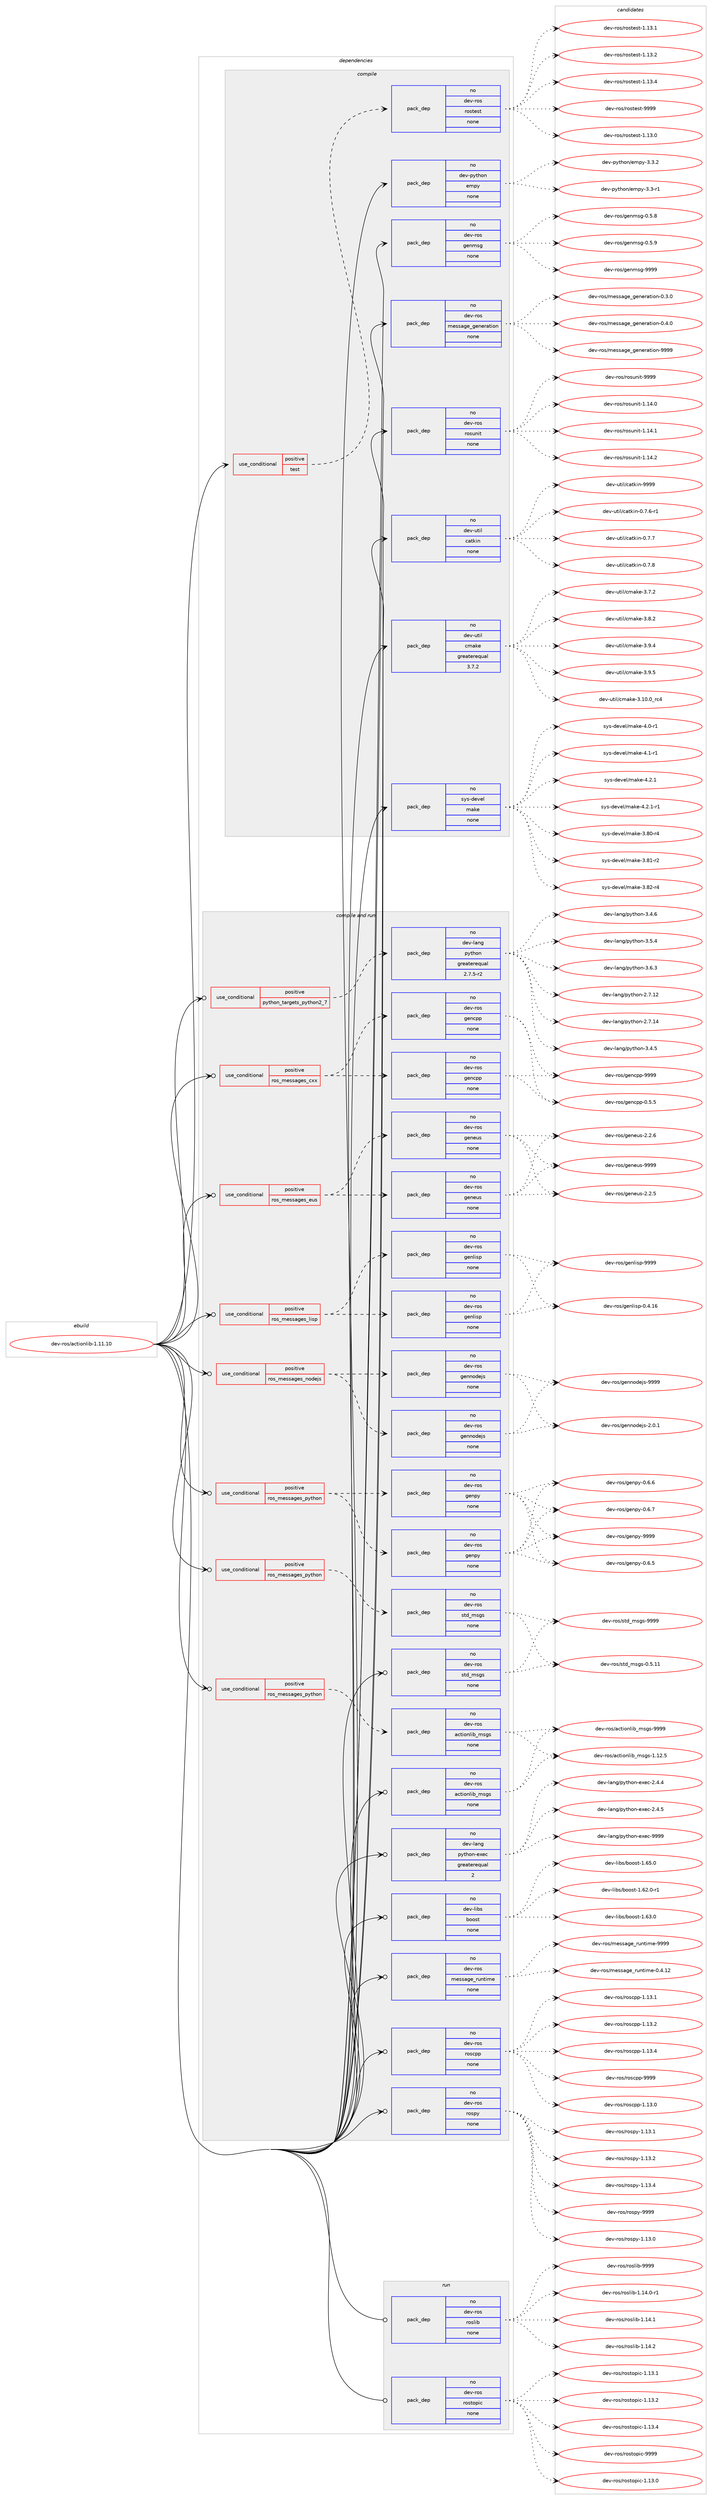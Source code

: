 digraph prolog {

# *************
# Graph options
# *************

newrank=true;
concentrate=true;
compound=true;
graph [rankdir=LR,fontname=Helvetica,fontsize=10,ranksep=1.5];#, ranksep=2.5, nodesep=0.2];
edge  [arrowhead=vee];
node  [fontname=Helvetica,fontsize=10];

# **********
# The ebuild
# **********

subgraph cluster_leftcol {
color=gray;
rank=same;
label=<<i>ebuild</i>>;
id [label="dev-ros/actionlib-1.11.10", color=red, width=4, href="../dev-ros/actionlib-1.11.10.svg"];
}

# ****************
# The dependencies
# ****************

subgraph cluster_midcol {
color=gray;
label=<<i>dependencies</i>>;
subgraph cluster_compile {
fillcolor="#eeeeee";
style=filled;
label=<<i>compile</i>>;
subgraph cond44692 {
dependency197254 [label=<<TABLE BORDER="0" CELLBORDER="1" CELLSPACING="0" CELLPADDING="4"><TR><TD ROWSPAN="3" CELLPADDING="10">use_conditional</TD></TR><TR><TD>positive</TD></TR><TR><TD>test</TD></TR></TABLE>>, shape=none, color=red];
subgraph pack148583 {
dependency197255 [label=<<TABLE BORDER="0" CELLBORDER="1" CELLSPACING="0" CELLPADDING="4" WIDTH="220"><TR><TD ROWSPAN="6" CELLPADDING="30">pack_dep</TD></TR><TR><TD WIDTH="110">no</TD></TR><TR><TD>dev-ros</TD></TR><TR><TD>rostest</TD></TR><TR><TD>none</TD></TR><TR><TD></TD></TR></TABLE>>, shape=none, color=blue];
}
dependency197254:e -> dependency197255:w [weight=20,style="dashed",arrowhead="vee"];
}
id:e -> dependency197254:w [weight=20,style="solid",arrowhead="vee"];
subgraph pack148584 {
dependency197256 [label=<<TABLE BORDER="0" CELLBORDER="1" CELLSPACING="0" CELLPADDING="4" WIDTH="220"><TR><TD ROWSPAN="6" CELLPADDING="30">pack_dep</TD></TR><TR><TD WIDTH="110">no</TD></TR><TR><TD>dev-python</TD></TR><TR><TD>empy</TD></TR><TR><TD>none</TD></TR><TR><TD></TD></TR></TABLE>>, shape=none, color=blue];
}
id:e -> dependency197256:w [weight=20,style="solid",arrowhead="vee"];
subgraph pack148585 {
dependency197257 [label=<<TABLE BORDER="0" CELLBORDER="1" CELLSPACING="0" CELLPADDING="4" WIDTH="220"><TR><TD ROWSPAN="6" CELLPADDING="30">pack_dep</TD></TR><TR><TD WIDTH="110">no</TD></TR><TR><TD>dev-ros</TD></TR><TR><TD>genmsg</TD></TR><TR><TD>none</TD></TR><TR><TD></TD></TR></TABLE>>, shape=none, color=blue];
}
id:e -> dependency197257:w [weight=20,style="solid",arrowhead="vee"];
subgraph pack148586 {
dependency197258 [label=<<TABLE BORDER="0" CELLBORDER="1" CELLSPACING="0" CELLPADDING="4" WIDTH="220"><TR><TD ROWSPAN="6" CELLPADDING="30">pack_dep</TD></TR><TR><TD WIDTH="110">no</TD></TR><TR><TD>dev-ros</TD></TR><TR><TD>message_generation</TD></TR><TR><TD>none</TD></TR><TR><TD></TD></TR></TABLE>>, shape=none, color=blue];
}
id:e -> dependency197258:w [weight=20,style="solid",arrowhead="vee"];
subgraph pack148587 {
dependency197259 [label=<<TABLE BORDER="0" CELLBORDER="1" CELLSPACING="0" CELLPADDING="4" WIDTH="220"><TR><TD ROWSPAN="6" CELLPADDING="30">pack_dep</TD></TR><TR><TD WIDTH="110">no</TD></TR><TR><TD>dev-ros</TD></TR><TR><TD>rosunit</TD></TR><TR><TD>none</TD></TR><TR><TD></TD></TR></TABLE>>, shape=none, color=blue];
}
id:e -> dependency197259:w [weight=20,style="solid",arrowhead="vee"];
subgraph pack148588 {
dependency197260 [label=<<TABLE BORDER="0" CELLBORDER="1" CELLSPACING="0" CELLPADDING="4" WIDTH="220"><TR><TD ROWSPAN="6" CELLPADDING="30">pack_dep</TD></TR><TR><TD WIDTH="110">no</TD></TR><TR><TD>dev-util</TD></TR><TR><TD>catkin</TD></TR><TR><TD>none</TD></TR><TR><TD></TD></TR></TABLE>>, shape=none, color=blue];
}
id:e -> dependency197260:w [weight=20,style="solid",arrowhead="vee"];
subgraph pack148589 {
dependency197261 [label=<<TABLE BORDER="0" CELLBORDER="1" CELLSPACING="0" CELLPADDING="4" WIDTH="220"><TR><TD ROWSPAN="6" CELLPADDING="30">pack_dep</TD></TR><TR><TD WIDTH="110">no</TD></TR><TR><TD>dev-util</TD></TR><TR><TD>cmake</TD></TR><TR><TD>greaterequal</TD></TR><TR><TD>3.7.2</TD></TR></TABLE>>, shape=none, color=blue];
}
id:e -> dependency197261:w [weight=20,style="solid",arrowhead="vee"];
subgraph pack148590 {
dependency197262 [label=<<TABLE BORDER="0" CELLBORDER="1" CELLSPACING="0" CELLPADDING="4" WIDTH="220"><TR><TD ROWSPAN="6" CELLPADDING="30">pack_dep</TD></TR><TR><TD WIDTH="110">no</TD></TR><TR><TD>sys-devel</TD></TR><TR><TD>make</TD></TR><TR><TD>none</TD></TR><TR><TD></TD></TR></TABLE>>, shape=none, color=blue];
}
id:e -> dependency197262:w [weight=20,style="solid",arrowhead="vee"];
}
subgraph cluster_compileandrun {
fillcolor="#eeeeee";
style=filled;
label=<<i>compile and run</i>>;
subgraph cond44693 {
dependency197263 [label=<<TABLE BORDER="0" CELLBORDER="1" CELLSPACING="0" CELLPADDING="4"><TR><TD ROWSPAN="3" CELLPADDING="10">use_conditional</TD></TR><TR><TD>positive</TD></TR><TR><TD>python_targets_python2_7</TD></TR></TABLE>>, shape=none, color=red];
subgraph pack148591 {
dependency197264 [label=<<TABLE BORDER="0" CELLBORDER="1" CELLSPACING="0" CELLPADDING="4" WIDTH="220"><TR><TD ROWSPAN="6" CELLPADDING="30">pack_dep</TD></TR><TR><TD WIDTH="110">no</TD></TR><TR><TD>dev-lang</TD></TR><TR><TD>python</TD></TR><TR><TD>greaterequal</TD></TR><TR><TD>2.7.5-r2</TD></TR></TABLE>>, shape=none, color=blue];
}
dependency197263:e -> dependency197264:w [weight=20,style="dashed",arrowhead="vee"];
}
id:e -> dependency197263:w [weight=20,style="solid",arrowhead="odotvee"];
subgraph cond44694 {
dependency197265 [label=<<TABLE BORDER="0" CELLBORDER="1" CELLSPACING="0" CELLPADDING="4"><TR><TD ROWSPAN="3" CELLPADDING="10">use_conditional</TD></TR><TR><TD>positive</TD></TR><TR><TD>ros_messages_cxx</TD></TR></TABLE>>, shape=none, color=red];
subgraph pack148592 {
dependency197266 [label=<<TABLE BORDER="0" CELLBORDER="1" CELLSPACING="0" CELLPADDING="4" WIDTH="220"><TR><TD ROWSPAN="6" CELLPADDING="30">pack_dep</TD></TR><TR><TD WIDTH="110">no</TD></TR><TR><TD>dev-ros</TD></TR><TR><TD>gencpp</TD></TR><TR><TD>none</TD></TR><TR><TD></TD></TR></TABLE>>, shape=none, color=blue];
}
dependency197265:e -> dependency197266:w [weight=20,style="dashed",arrowhead="vee"];
subgraph pack148593 {
dependency197267 [label=<<TABLE BORDER="0" CELLBORDER="1" CELLSPACING="0" CELLPADDING="4" WIDTH="220"><TR><TD ROWSPAN="6" CELLPADDING="30">pack_dep</TD></TR><TR><TD WIDTH="110">no</TD></TR><TR><TD>dev-ros</TD></TR><TR><TD>gencpp</TD></TR><TR><TD>none</TD></TR><TR><TD></TD></TR></TABLE>>, shape=none, color=blue];
}
dependency197265:e -> dependency197267:w [weight=20,style="dashed",arrowhead="vee"];
}
id:e -> dependency197265:w [weight=20,style="solid",arrowhead="odotvee"];
subgraph cond44695 {
dependency197268 [label=<<TABLE BORDER="0" CELLBORDER="1" CELLSPACING="0" CELLPADDING="4"><TR><TD ROWSPAN="3" CELLPADDING="10">use_conditional</TD></TR><TR><TD>positive</TD></TR><TR><TD>ros_messages_eus</TD></TR></TABLE>>, shape=none, color=red];
subgraph pack148594 {
dependency197269 [label=<<TABLE BORDER="0" CELLBORDER="1" CELLSPACING="0" CELLPADDING="4" WIDTH="220"><TR><TD ROWSPAN="6" CELLPADDING="30">pack_dep</TD></TR><TR><TD WIDTH="110">no</TD></TR><TR><TD>dev-ros</TD></TR><TR><TD>geneus</TD></TR><TR><TD>none</TD></TR><TR><TD></TD></TR></TABLE>>, shape=none, color=blue];
}
dependency197268:e -> dependency197269:w [weight=20,style="dashed",arrowhead="vee"];
subgraph pack148595 {
dependency197270 [label=<<TABLE BORDER="0" CELLBORDER="1" CELLSPACING="0" CELLPADDING="4" WIDTH="220"><TR><TD ROWSPAN="6" CELLPADDING="30">pack_dep</TD></TR><TR><TD WIDTH="110">no</TD></TR><TR><TD>dev-ros</TD></TR><TR><TD>geneus</TD></TR><TR><TD>none</TD></TR><TR><TD></TD></TR></TABLE>>, shape=none, color=blue];
}
dependency197268:e -> dependency197270:w [weight=20,style="dashed",arrowhead="vee"];
}
id:e -> dependency197268:w [weight=20,style="solid",arrowhead="odotvee"];
subgraph cond44696 {
dependency197271 [label=<<TABLE BORDER="0" CELLBORDER="1" CELLSPACING="0" CELLPADDING="4"><TR><TD ROWSPAN="3" CELLPADDING="10">use_conditional</TD></TR><TR><TD>positive</TD></TR><TR><TD>ros_messages_lisp</TD></TR></TABLE>>, shape=none, color=red];
subgraph pack148596 {
dependency197272 [label=<<TABLE BORDER="0" CELLBORDER="1" CELLSPACING="0" CELLPADDING="4" WIDTH="220"><TR><TD ROWSPAN="6" CELLPADDING="30">pack_dep</TD></TR><TR><TD WIDTH="110">no</TD></TR><TR><TD>dev-ros</TD></TR><TR><TD>genlisp</TD></TR><TR><TD>none</TD></TR><TR><TD></TD></TR></TABLE>>, shape=none, color=blue];
}
dependency197271:e -> dependency197272:w [weight=20,style="dashed",arrowhead="vee"];
subgraph pack148597 {
dependency197273 [label=<<TABLE BORDER="0" CELLBORDER="1" CELLSPACING="0" CELLPADDING="4" WIDTH="220"><TR><TD ROWSPAN="6" CELLPADDING="30">pack_dep</TD></TR><TR><TD WIDTH="110">no</TD></TR><TR><TD>dev-ros</TD></TR><TR><TD>genlisp</TD></TR><TR><TD>none</TD></TR><TR><TD></TD></TR></TABLE>>, shape=none, color=blue];
}
dependency197271:e -> dependency197273:w [weight=20,style="dashed",arrowhead="vee"];
}
id:e -> dependency197271:w [weight=20,style="solid",arrowhead="odotvee"];
subgraph cond44697 {
dependency197274 [label=<<TABLE BORDER="0" CELLBORDER="1" CELLSPACING="0" CELLPADDING="4"><TR><TD ROWSPAN="3" CELLPADDING="10">use_conditional</TD></TR><TR><TD>positive</TD></TR><TR><TD>ros_messages_nodejs</TD></TR></TABLE>>, shape=none, color=red];
subgraph pack148598 {
dependency197275 [label=<<TABLE BORDER="0" CELLBORDER="1" CELLSPACING="0" CELLPADDING="4" WIDTH="220"><TR><TD ROWSPAN="6" CELLPADDING="30">pack_dep</TD></TR><TR><TD WIDTH="110">no</TD></TR><TR><TD>dev-ros</TD></TR><TR><TD>gennodejs</TD></TR><TR><TD>none</TD></TR><TR><TD></TD></TR></TABLE>>, shape=none, color=blue];
}
dependency197274:e -> dependency197275:w [weight=20,style="dashed",arrowhead="vee"];
subgraph pack148599 {
dependency197276 [label=<<TABLE BORDER="0" CELLBORDER="1" CELLSPACING="0" CELLPADDING="4" WIDTH="220"><TR><TD ROWSPAN="6" CELLPADDING="30">pack_dep</TD></TR><TR><TD WIDTH="110">no</TD></TR><TR><TD>dev-ros</TD></TR><TR><TD>gennodejs</TD></TR><TR><TD>none</TD></TR><TR><TD></TD></TR></TABLE>>, shape=none, color=blue];
}
dependency197274:e -> dependency197276:w [weight=20,style="dashed",arrowhead="vee"];
}
id:e -> dependency197274:w [weight=20,style="solid",arrowhead="odotvee"];
subgraph cond44698 {
dependency197277 [label=<<TABLE BORDER="0" CELLBORDER="1" CELLSPACING="0" CELLPADDING="4"><TR><TD ROWSPAN="3" CELLPADDING="10">use_conditional</TD></TR><TR><TD>positive</TD></TR><TR><TD>ros_messages_python</TD></TR></TABLE>>, shape=none, color=red];
subgraph pack148600 {
dependency197278 [label=<<TABLE BORDER="0" CELLBORDER="1" CELLSPACING="0" CELLPADDING="4" WIDTH="220"><TR><TD ROWSPAN="6" CELLPADDING="30">pack_dep</TD></TR><TR><TD WIDTH="110">no</TD></TR><TR><TD>dev-ros</TD></TR><TR><TD>actionlib_msgs</TD></TR><TR><TD>none</TD></TR><TR><TD></TD></TR></TABLE>>, shape=none, color=blue];
}
dependency197277:e -> dependency197278:w [weight=20,style="dashed",arrowhead="vee"];
}
id:e -> dependency197277:w [weight=20,style="solid",arrowhead="odotvee"];
subgraph cond44699 {
dependency197279 [label=<<TABLE BORDER="0" CELLBORDER="1" CELLSPACING="0" CELLPADDING="4"><TR><TD ROWSPAN="3" CELLPADDING="10">use_conditional</TD></TR><TR><TD>positive</TD></TR><TR><TD>ros_messages_python</TD></TR></TABLE>>, shape=none, color=red];
subgraph pack148601 {
dependency197280 [label=<<TABLE BORDER="0" CELLBORDER="1" CELLSPACING="0" CELLPADDING="4" WIDTH="220"><TR><TD ROWSPAN="6" CELLPADDING="30">pack_dep</TD></TR><TR><TD WIDTH="110">no</TD></TR><TR><TD>dev-ros</TD></TR><TR><TD>genpy</TD></TR><TR><TD>none</TD></TR><TR><TD></TD></TR></TABLE>>, shape=none, color=blue];
}
dependency197279:e -> dependency197280:w [weight=20,style="dashed",arrowhead="vee"];
subgraph pack148602 {
dependency197281 [label=<<TABLE BORDER="0" CELLBORDER="1" CELLSPACING="0" CELLPADDING="4" WIDTH="220"><TR><TD ROWSPAN="6" CELLPADDING="30">pack_dep</TD></TR><TR><TD WIDTH="110">no</TD></TR><TR><TD>dev-ros</TD></TR><TR><TD>genpy</TD></TR><TR><TD>none</TD></TR><TR><TD></TD></TR></TABLE>>, shape=none, color=blue];
}
dependency197279:e -> dependency197281:w [weight=20,style="dashed",arrowhead="vee"];
}
id:e -> dependency197279:w [weight=20,style="solid",arrowhead="odotvee"];
subgraph cond44700 {
dependency197282 [label=<<TABLE BORDER="0" CELLBORDER="1" CELLSPACING="0" CELLPADDING="4"><TR><TD ROWSPAN="3" CELLPADDING="10">use_conditional</TD></TR><TR><TD>positive</TD></TR><TR><TD>ros_messages_python</TD></TR></TABLE>>, shape=none, color=red];
subgraph pack148603 {
dependency197283 [label=<<TABLE BORDER="0" CELLBORDER="1" CELLSPACING="0" CELLPADDING="4" WIDTH="220"><TR><TD ROWSPAN="6" CELLPADDING="30">pack_dep</TD></TR><TR><TD WIDTH="110">no</TD></TR><TR><TD>dev-ros</TD></TR><TR><TD>std_msgs</TD></TR><TR><TD>none</TD></TR><TR><TD></TD></TR></TABLE>>, shape=none, color=blue];
}
dependency197282:e -> dependency197283:w [weight=20,style="dashed",arrowhead="vee"];
}
id:e -> dependency197282:w [weight=20,style="solid",arrowhead="odotvee"];
subgraph pack148604 {
dependency197284 [label=<<TABLE BORDER="0" CELLBORDER="1" CELLSPACING="0" CELLPADDING="4" WIDTH="220"><TR><TD ROWSPAN="6" CELLPADDING="30">pack_dep</TD></TR><TR><TD WIDTH="110">no</TD></TR><TR><TD>dev-lang</TD></TR><TR><TD>python-exec</TD></TR><TR><TD>greaterequal</TD></TR><TR><TD>2</TD></TR></TABLE>>, shape=none, color=blue];
}
id:e -> dependency197284:w [weight=20,style="solid",arrowhead="odotvee"];
subgraph pack148605 {
dependency197285 [label=<<TABLE BORDER="0" CELLBORDER="1" CELLSPACING="0" CELLPADDING="4" WIDTH="220"><TR><TD ROWSPAN="6" CELLPADDING="30">pack_dep</TD></TR><TR><TD WIDTH="110">no</TD></TR><TR><TD>dev-libs</TD></TR><TR><TD>boost</TD></TR><TR><TD>none</TD></TR><TR><TD></TD></TR></TABLE>>, shape=none, color=blue];
}
id:e -> dependency197285:w [weight=20,style="solid",arrowhead="odotvee"];
subgraph pack148606 {
dependency197286 [label=<<TABLE BORDER="0" CELLBORDER="1" CELLSPACING="0" CELLPADDING="4" WIDTH="220"><TR><TD ROWSPAN="6" CELLPADDING="30">pack_dep</TD></TR><TR><TD WIDTH="110">no</TD></TR><TR><TD>dev-ros</TD></TR><TR><TD>actionlib_msgs</TD></TR><TR><TD>none</TD></TR><TR><TD></TD></TR></TABLE>>, shape=none, color=blue];
}
id:e -> dependency197286:w [weight=20,style="solid",arrowhead="odotvee"];
subgraph pack148607 {
dependency197287 [label=<<TABLE BORDER="0" CELLBORDER="1" CELLSPACING="0" CELLPADDING="4" WIDTH="220"><TR><TD ROWSPAN="6" CELLPADDING="30">pack_dep</TD></TR><TR><TD WIDTH="110">no</TD></TR><TR><TD>dev-ros</TD></TR><TR><TD>message_runtime</TD></TR><TR><TD>none</TD></TR><TR><TD></TD></TR></TABLE>>, shape=none, color=blue];
}
id:e -> dependency197287:w [weight=20,style="solid",arrowhead="odotvee"];
subgraph pack148608 {
dependency197288 [label=<<TABLE BORDER="0" CELLBORDER="1" CELLSPACING="0" CELLPADDING="4" WIDTH="220"><TR><TD ROWSPAN="6" CELLPADDING="30">pack_dep</TD></TR><TR><TD WIDTH="110">no</TD></TR><TR><TD>dev-ros</TD></TR><TR><TD>roscpp</TD></TR><TR><TD>none</TD></TR><TR><TD></TD></TR></TABLE>>, shape=none, color=blue];
}
id:e -> dependency197288:w [weight=20,style="solid",arrowhead="odotvee"];
subgraph pack148609 {
dependency197289 [label=<<TABLE BORDER="0" CELLBORDER="1" CELLSPACING="0" CELLPADDING="4" WIDTH="220"><TR><TD ROWSPAN="6" CELLPADDING="30">pack_dep</TD></TR><TR><TD WIDTH="110">no</TD></TR><TR><TD>dev-ros</TD></TR><TR><TD>rospy</TD></TR><TR><TD>none</TD></TR><TR><TD></TD></TR></TABLE>>, shape=none, color=blue];
}
id:e -> dependency197289:w [weight=20,style="solid",arrowhead="odotvee"];
subgraph pack148610 {
dependency197290 [label=<<TABLE BORDER="0" CELLBORDER="1" CELLSPACING="0" CELLPADDING="4" WIDTH="220"><TR><TD ROWSPAN="6" CELLPADDING="30">pack_dep</TD></TR><TR><TD WIDTH="110">no</TD></TR><TR><TD>dev-ros</TD></TR><TR><TD>std_msgs</TD></TR><TR><TD>none</TD></TR><TR><TD></TD></TR></TABLE>>, shape=none, color=blue];
}
id:e -> dependency197290:w [weight=20,style="solid",arrowhead="odotvee"];
}
subgraph cluster_run {
fillcolor="#eeeeee";
style=filled;
label=<<i>run</i>>;
subgraph pack148611 {
dependency197291 [label=<<TABLE BORDER="0" CELLBORDER="1" CELLSPACING="0" CELLPADDING="4" WIDTH="220"><TR><TD ROWSPAN="6" CELLPADDING="30">pack_dep</TD></TR><TR><TD WIDTH="110">no</TD></TR><TR><TD>dev-ros</TD></TR><TR><TD>roslib</TD></TR><TR><TD>none</TD></TR><TR><TD></TD></TR></TABLE>>, shape=none, color=blue];
}
id:e -> dependency197291:w [weight=20,style="solid",arrowhead="odot"];
subgraph pack148612 {
dependency197292 [label=<<TABLE BORDER="0" CELLBORDER="1" CELLSPACING="0" CELLPADDING="4" WIDTH="220"><TR><TD ROWSPAN="6" CELLPADDING="30">pack_dep</TD></TR><TR><TD WIDTH="110">no</TD></TR><TR><TD>dev-ros</TD></TR><TR><TD>rostopic</TD></TR><TR><TD>none</TD></TR><TR><TD></TD></TR></TABLE>>, shape=none, color=blue];
}
id:e -> dependency197292:w [weight=20,style="solid",arrowhead="odot"];
}
}

# **************
# The candidates
# **************

subgraph cluster_choices {
rank=same;
color=gray;
label=<<i>candidates</i>>;

subgraph choice148583 {
color=black;
nodesep=1;
choice100101118451141111154711411111511610111511645494649514648 [label="dev-ros/rostest-1.13.0", color=red, width=4,href="../dev-ros/rostest-1.13.0.svg"];
choice100101118451141111154711411111511610111511645494649514649 [label="dev-ros/rostest-1.13.1", color=red, width=4,href="../dev-ros/rostest-1.13.1.svg"];
choice100101118451141111154711411111511610111511645494649514650 [label="dev-ros/rostest-1.13.2", color=red, width=4,href="../dev-ros/rostest-1.13.2.svg"];
choice100101118451141111154711411111511610111511645494649514652 [label="dev-ros/rostest-1.13.4", color=red, width=4,href="../dev-ros/rostest-1.13.4.svg"];
choice10010111845114111115471141111151161011151164557575757 [label="dev-ros/rostest-9999", color=red, width=4,href="../dev-ros/rostest-9999.svg"];
dependency197255:e -> choice100101118451141111154711411111511610111511645494649514648:w [style=dotted,weight="100"];
dependency197255:e -> choice100101118451141111154711411111511610111511645494649514649:w [style=dotted,weight="100"];
dependency197255:e -> choice100101118451141111154711411111511610111511645494649514650:w [style=dotted,weight="100"];
dependency197255:e -> choice100101118451141111154711411111511610111511645494649514652:w [style=dotted,weight="100"];
dependency197255:e -> choice10010111845114111115471141111151161011151164557575757:w [style=dotted,weight="100"];
}
subgraph choice148584 {
color=black;
nodesep=1;
choice1001011184511212111610411111047101109112121455146514511449 [label="dev-python/empy-3.3-r1", color=red, width=4,href="../dev-python/empy-3.3-r1.svg"];
choice1001011184511212111610411111047101109112121455146514650 [label="dev-python/empy-3.3.2", color=red, width=4,href="../dev-python/empy-3.3.2.svg"];
dependency197256:e -> choice1001011184511212111610411111047101109112121455146514511449:w [style=dotted,weight="100"];
dependency197256:e -> choice1001011184511212111610411111047101109112121455146514650:w [style=dotted,weight="100"];
}
subgraph choice148585 {
color=black;
nodesep=1;
choice1001011184511411111547103101110109115103454846534656 [label="dev-ros/genmsg-0.5.8", color=red, width=4,href="../dev-ros/genmsg-0.5.8.svg"];
choice1001011184511411111547103101110109115103454846534657 [label="dev-ros/genmsg-0.5.9", color=red, width=4,href="../dev-ros/genmsg-0.5.9.svg"];
choice10010111845114111115471031011101091151034557575757 [label="dev-ros/genmsg-9999", color=red, width=4,href="../dev-ros/genmsg-9999.svg"];
dependency197257:e -> choice1001011184511411111547103101110109115103454846534656:w [style=dotted,weight="100"];
dependency197257:e -> choice1001011184511411111547103101110109115103454846534657:w [style=dotted,weight="100"];
dependency197257:e -> choice10010111845114111115471031011101091151034557575757:w [style=dotted,weight="100"];
}
subgraph choice148586 {
color=black;
nodesep=1;
choice1001011184511411111547109101115115971031019510310111010111497116105111110454846514648 [label="dev-ros/message_generation-0.3.0", color=red, width=4,href="../dev-ros/message_generation-0.3.0.svg"];
choice1001011184511411111547109101115115971031019510310111010111497116105111110454846524648 [label="dev-ros/message_generation-0.4.0", color=red, width=4,href="../dev-ros/message_generation-0.4.0.svg"];
choice10010111845114111115471091011151159710310195103101110101114971161051111104557575757 [label="dev-ros/message_generation-9999", color=red, width=4,href="../dev-ros/message_generation-9999.svg"];
dependency197258:e -> choice1001011184511411111547109101115115971031019510310111010111497116105111110454846514648:w [style=dotted,weight="100"];
dependency197258:e -> choice1001011184511411111547109101115115971031019510310111010111497116105111110454846524648:w [style=dotted,weight="100"];
dependency197258:e -> choice10010111845114111115471091011151159710310195103101110101114971161051111104557575757:w [style=dotted,weight="100"];
}
subgraph choice148587 {
color=black;
nodesep=1;
choice100101118451141111154711411111511711010511645494649524648 [label="dev-ros/rosunit-1.14.0", color=red, width=4,href="../dev-ros/rosunit-1.14.0.svg"];
choice100101118451141111154711411111511711010511645494649524649 [label="dev-ros/rosunit-1.14.1", color=red, width=4,href="../dev-ros/rosunit-1.14.1.svg"];
choice100101118451141111154711411111511711010511645494649524650 [label="dev-ros/rosunit-1.14.2", color=red, width=4,href="../dev-ros/rosunit-1.14.2.svg"];
choice10010111845114111115471141111151171101051164557575757 [label="dev-ros/rosunit-9999", color=red, width=4,href="../dev-ros/rosunit-9999.svg"];
dependency197259:e -> choice100101118451141111154711411111511711010511645494649524648:w [style=dotted,weight="100"];
dependency197259:e -> choice100101118451141111154711411111511711010511645494649524649:w [style=dotted,weight="100"];
dependency197259:e -> choice100101118451141111154711411111511711010511645494649524650:w [style=dotted,weight="100"];
dependency197259:e -> choice10010111845114111115471141111151171101051164557575757:w [style=dotted,weight="100"];
}
subgraph choice148588 {
color=black;
nodesep=1;
choice100101118451171161051084799971161071051104548465546544511449 [label="dev-util/catkin-0.7.6-r1", color=red, width=4,href="../dev-util/catkin-0.7.6-r1.svg"];
choice10010111845117116105108479997116107105110454846554655 [label="dev-util/catkin-0.7.7", color=red, width=4,href="../dev-util/catkin-0.7.7.svg"];
choice10010111845117116105108479997116107105110454846554656 [label="dev-util/catkin-0.7.8", color=red, width=4,href="../dev-util/catkin-0.7.8.svg"];
choice100101118451171161051084799971161071051104557575757 [label="dev-util/catkin-9999", color=red, width=4,href="../dev-util/catkin-9999.svg"];
dependency197260:e -> choice100101118451171161051084799971161071051104548465546544511449:w [style=dotted,weight="100"];
dependency197260:e -> choice10010111845117116105108479997116107105110454846554655:w [style=dotted,weight="100"];
dependency197260:e -> choice10010111845117116105108479997116107105110454846554656:w [style=dotted,weight="100"];
dependency197260:e -> choice100101118451171161051084799971161071051104557575757:w [style=dotted,weight="100"];
}
subgraph choice148589 {
color=black;
nodesep=1;
choice1001011184511711610510847991099710710145514649484648951149952 [label="dev-util/cmake-3.10.0_rc4", color=red, width=4,href="../dev-util/cmake-3.10.0_rc4.svg"];
choice10010111845117116105108479910997107101455146554650 [label="dev-util/cmake-3.7.2", color=red, width=4,href="../dev-util/cmake-3.7.2.svg"];
choice10010111845117116105108479910997107101455146564650 [label="dev-util/cmake-3.8.2", color=red, width=4,href="../dev-util/cmake-3.8.2.svg"];
choice10010111845117116105108479910997107101455146574652 [label="dev-util/cmake-3.9.4", color=red, width=4,href="../dev-util/cmake-3.9.4.svg"];
choice10010111845117116105108479910997107101455146574653 [label="dev-util/cmake-3.9.5", color=red, width=4,href="../dev-util/cmake-3.9.5.svg"];
dependency197261:e -> choice1001011184511711610510847991099710710145514649484648951149952:w [style=dotted,weight="100"];
dependency197261:e -> choice10010111845117116105108479910997107101455146554650:w [style=dotted,weight="100"];
dependency197261:e -> choice10010111845117116105108479910997107101455146564650:w [style=dotted,weight="100"];
dependency197261:e -> choice10010111845117116105108479910997107101455146574652:w [style=dotted,weight="100"];
dependency197261:e -> choice10010111845117116105108479910997107101455146574653:w [style=dotted,weight="100"];
}
subgraph choice148590 {
color=black;
nodesep=1;
choice11512111545100101118101108471099710710145514656484511452 [label="sys-devel/make-3.80-r4", color=red, width=4,href="../sys-devel/make-3.80-r4.svg"];
choice11512111545100101118101108471099710710145514656494511450 [label="sys-devel/make-3.81-r2", color=red, width=4,href="../sys-devel/make-3.81-r2.svg"];
choice11512111545100101118101108471099710710145514656504511452 [label="sys-devel/make-3.82-r4", color=red, width=4,href="../sys-devel/make-3.82-r4.svg"];
choice115121115451001011181011084710997107101455246484511449 [label="sys-devel/make-4.0-r1", color=red, width=4,href="../sys-devel/make-4.0-r1.svg"];
choice115121115451001011181011084710997107101455246494511449 [label="sys-devel/make-4.1-r1", color=red, width=4,href="../sys-devel/make-4.1-r1.svg"];
choice115121115451001011181011084710997107101455246504649 [label="sys-devel/make-4.2.1", color=red, width=4,href="../sys-devel/make-4.2.1.svg"];
choice1151211154510010111810110847109971071014552465046494511449 [label="sys-devel/make-4.2.1-r1", color=red, width=4,href="../sys-devel/make-4.2.1-r1.svg"];
dependency197262:e -> choice11512111545100101118101108471099710710145514656484511452:w [style=dotted,weight="100"];
dependency197262:e -> choice11512111545100101118101108471099710710145514656494511450:w [style=dotted,weight="100"];
dependency197262:e -> choice11512111545100101118101108471099710710145514656504511452:w [style=dotted,weight="100"];
dependency197262:e -> choice115121115451001011181011084710997107101455246484511449:w [style=dotted,weight="100"];
dependency197262:e -> choice115121115451001011181011084710997107101455246494511449:w [style=dotted,weight="100"];
dependency197262:e -> choice115121115451001011181011084710997107101455246504649:w [style=dotted,weight="100"];
dependency197262:e -> choice1151211154510010111810110847109971071014552465046494511449:w [style=dotted,weight="100"];
}
subgraph choice148591 {
color=black;
nodesep=1;
choice10010111845108971101034711212111610411111045504655464950 [label="dev-lang/python-2.7.12", color=red, width=4,href="../dev-lang/python-2.7.12.svg"];
choice10010111845108971101034711212111610411111045504655464952 [label="dev-lang/python-2.7.14", color=red, width=4,href="../dev-lang/python-2.7.14.svg"];
choice100101118451089711010347112121116104111110455146524653 [label="dev-lang/python-3.4.5", color=red, width=4,href="../dev-lang/python-3.4.5.svg"];
choice100101118451089711010347112121116104111110455146524654 [label="dev-lang/python-3.4.6", color=red, width=4,href="../dev-lang/python-3.4.6.svg"];
choice100101118451089711010347112121116104111110455146534652 [label="dev-lang/python-3.5.4", color=red, width=4,href="../dev-lang/python-3.5.4.svg"];
choice100101118451089711010347112121116104111110455146544651 [label="dev-lang/python-3.6.3", color=red, width=4,href="../dev-lang/python-3.6.3.svg"];
dependency197264:e -> choice10010111845108971101034711212111610411111045504655464950:w [style=dotted,weight="100"];
dependency197264:e -> choice10010111845108971101034711212111610411111045504655464952:w [style=dotted,weight="100"];
dependency197264:e -> choice100101118451089711010347112121116104111110455146524653:w [style=dotted,weight="100"];
dependency197264:e -> choice100101118451089711010347112121116104111110455146524654:w [style=dotted,weight="100"];
dependency197264:e -> choice100101118451089711010347112121116104111110455146534652:w [style=dotted,weight="100"];
dependency197264:e -> choice100101118451089711010347112121116104111110455146544651:w [style=dotted,weight="100"];
}
subgraph choice148592 {
color=black;
nodesep=1;
choice100101118451141111154710310111099112112454846534653 [label="dev-ros/gencpp-0.5.5", color=red, width=4,href="../dev-ros/gencpp-0.5.5.svg"];
choice1001011184511411111547103101110991121124557575757 [label="dev-ros/gencpp-9999", color=red, width=4,href="../dev-ros/gencpp-9999.svg"];
dependency197266:e -> choice100101118451141111154710310111099112112454846534653:w [style=dotted,weight="100"];
dependency197266:e -> choice1001011184511411111547103101110991121124557575757:w [style=dotted,weight="100"];
}
subgraph choice148593 {
color=black;
nodesep=1;
choice100101118451141111154710310111099112112454846534653 [label="dev-ros/gencpp-0.5.5", color=red, width=4,href="../dev-ros/gencpp-0.5.5.svg"];
choice1001011184511411111547103101110991121124557575757 [label="dev-ros/gencpp-9999", color=red, width=4,href="../dev-ros/gencpp-9999.svg"];
dependency197267:e -> choice100101118451141111154710310111099112112454846534653:w [style=dotted,weight="100"];
dependency197267:e -> choice1001011184511411111547103101110991121124557575757:w [style=dotted,weight="100"];
}
subgraph choice148594 {
color=black;
nodesep=1;
choice1001011184511411111547103101110101117115455046504653 [label="dev-ros/geneus-2.2.5", color=red, width=4,href="../dev-ros/geneus-2.2.5.svg"];
choice1001011184511411111547103101110101117115455046504654 [label="dev-ros/geneus-2.2.6", color=red, width=4,href="../dev-ros/geneus-2.2.6.svg"];
choice10010111845114111115471031011101011171154557575757 [label="dev-ros/geneus-9999", color=red, width=4,href="../dev-ros/geneus-9999.svg"];
dependency197269:e -> choice1001011184511411111547103101110101117115455046504653:w [style=dotted,weight="100"];
dependency197269:e -> choice1001011184511411111547103101110101117115455046504654:w [style=dotted,weight="100"];
dependency197269:e -> choice10010111845114111115471031011101011171154557575757:w [style=dotted,weight="100"];
}
subgraph choice148595 {
color=black;
nodesep=1;
choice1001011184511411111547103101110101117115455046504653 [label="dev-ros/geneus-2.2.5", color=red, width=4,href="../dev-ros/geneus-2.2.5.svg"];
choice1001011184511411111547103101110101117115455046504654 [label="dev-ros/geneus-2.2.6", color=red, width=4,href="../dev-ros/geneus-2.2.6.svg"];
choice10010111845114111115471031011101011171154557575757 [label="dev-ros/geneus-9999", color=red, width=4,href="../dev-ros/geneus-9999.svg"];
dependency197270:e -> choice1001011184511411111547103101110101117115455046504653:w [style=dotted,weight="100"];
dependency197270:e -> choice1001011184511411111547103101110101117115455046504654:w [style=dotted,weight="100"];
dependency197270:e -> choice10010111845114111115471031011101011171154557575757:w [style=dotted,weight="100"];
}
subgraph choice148596 {
color=black;
nodesep=1;
choice100101118451141111154710310111010810511511245484652464954 [label="dev-ros/genlisp-0.4.16", color=red, width=4,href="../dev-ros/genlisp-0.4.16.svg"];
choice10010111845114111115471031011101081051151124557575757 [label="dev-ros/genlisp-9999", color=red, width=4,href="../dev-ros/genlisp-9999.svg"];
dependency197272:e -> choice100101118451141111154710310111010810511511245484652464954:w [style=dotted,weight="100"];
dependency197272:e -> choice10010111845114111115471031011101081051151124557575757:w [style=dotted,weight="100"];
}
subgraph choice148597 {
color=black;
nodesep=1;
choice100101118451141111154710310111010810511511245484652464954 [label="dev-ros/genlisp-0.4.16", color=red, width=4,href="../dev-ros/genlisp-0.4.16.svg"];
choice10010111845114111115471031011101081051151124557575757 [label="dev-ros/genlisp-9999", color=red, width=4,href="../dev-ros/genlisp-9999.svg"];
dependency197273:e -> choice100101118451141111154710310111010810511511245484652464954:w [style=dotted,weight="100"];
dependency197273:e -> choice10010111845114111115471031011101081051151124557575757:w [style=dotted,weight="100"];
}
subgraph choice148598 {
color=black;
nodesep=1;
choice1001011184511411111547103101110110111100101106115455046484649 [label="dev-ros/gennodejs-2.0.1", color=red, width=4,href="../dev-ros/gennodejs-2.0.1.svg"];
choice10010111845114111115471031011101101111001011061154557575757 [label="dev-ros/gennodejs-9999", color=red, width=4,href="../dev-ros/gennodejs-9999.svg"];
dependency197275:e -> choice1001011184511411111547103101110110111100101106115455046484649:w [style=dotted,weight="100"];
dependency197275:e -> choice10010111845114111115471031011101101111001011061154557575757:w [style=dotted,weight="100"];
}
subgraph choice148599 {
color=black;
nodesep=1;
choice1001011184511411111547103101110110111100101106115455046484649 [label="dev-ros/gennodejs-2.0.1", color=red, width=4,href="../dev-ros/gennodejs-2.0.1.svg"];
choice10010111845114111115471031011101101111001011061154557575757 [label="dev-ros/gennodejs-9999", color=red, width=4,href="../dev-ros/gennodejs-9999.svg"];
dependency197276:e -> choice1001011184511411111547103101110110111100101106115455046484649:w [style=dotted,weight="100"];
dependency197276:e -> choice10010111845114111115471031011101101111001011061154557575757:w [style=dotted,weight="100"];
}
subgraph choice148600 {
color=black;
nodesep=1;
choice10010111845114111115479799116105111110108105989510911510311545494649504653 [label="dev-ros/actionlib_msgs-1.12.5", color=red, width=4,href="../dev-ros/actionlib_msgs-1.12.5.svg"];
choice1001011184511411111547979911610511111010810598951091151031154557575757 [label="dev-ros/actionlib_msgs-9999", color=red, width=4,href="../dev-ros/actionlib_msgs-9999.svg"];
dependency197278:e -> choice10010111845114111115479799116105111110108105989510911510311545494649504653:w [style=dotted,weight="100"];
dependency197278:e -> choice1001011184511411111547979911610511111010810598951091151031154557575757:w [style=dotted,weight="100"];
}
subgraph choice148601 {
color=black;
nodesep=1;
choice1001011184511411111547103101110112121454846544653 [label="dev-ros/genpy-0.6.5", color=red, width=4,href="../dev-ros/genpy-0.6.5.svg"];
choice1001011184511411111547103101110112121454846544654 [label="dev-ros/genpy-0.6.6", color=red, width=4,href="../dev-ros/genpy-0.6.6.svg"];
choice1001011184511411111547103101110112121454846544655 [label="dev-ros/genpy-0.6.7", color=red, width=4,href="../dev-ros/genpy-0.6.7.svg"];
choice10010111845114111115471031011101121214557575757 [label="dev-ros/genpy-9999", color=red, width=4,href="../dev-ros/genpy-9999.svg"];
dependency197280:e -> choice1001011184511411111547103101110112121454846544653:w [style=dotted,weight="100"];
dependency197280:e -> choice1001011184511411111547103101110112121454846544654:w [style=dotted,weight="100"];
dependency197280:e -> choice1001011184511411111547103101110112121454846544655:w [style=dotted,weight="100"];
dependency197280:e -> choice10010111845114111115471031011101121214557575757:w [style=dotted,weight="100"];
}
subgraph choice148602 {
color=black;
nodesep=1;
choice1001011184511411111547103101110112121454846544653 [label="dev-ros/genpy-0.6.5", color=red, width=4,href="../dev-ros/genpy-0.6.5.svg"];
choice1001011184511411111547103101110112121454846544654 [label="dev-ros/genpy-0.6.6", color=red, width=4,href="../dev-ros/genpy-0.6.6.svg"];
choice1001011184511411111547103101110112121454846544655 [label="dev-ros/genpy-0.6.7", color=red, width=4,href="../dev-ros/genpy-0.6.7.svg"];
choice10010111845114111115471031011101121214557575757 [label="dev-ros/genpy-9999", color=red, width=4,href="../dev-ros/genpy-9999.svg"];
dependency197281:e -> choice1001011184511411111547103101110112121454846544653:w [style=dotted,weight="100"];
dependency197281:e -> choice1001011184511411111547103101110112121454846544654:w [style=dotted,weight="100"];
dependency197281:e -> choice1001011184511411111547103101110112121454846544655:w [style=dotted,weight="100"];
dependency197281:e -> choice10010111845114111115471031011101121214557575757:w [style=dotted,weight="100"];
}
subgraph choice148603 {
color=black;
nodesep=1;
choice10010111845114111115471151161009510911510311545484653464949 [label="dev-ros/std_msgs-0.5.11", color=red, width=4,href="../dev-ros/std_msgs-0.5.11.svg"];
choice1001011184511411111547115116100951091151031154557575757 [label="dev-ros/std_msgs-9999", color=red, width=4,href="../dev-ros/std_msgs-9999.svg"];
dependency197283:e -> choice10010111845114111115471151161009510911510311545484653464949:w [style=dotted,weight="100"];
dependency197283:e -> choice1001011184511411111547115116100951091151031154557575757:w [style=dotted,weight="100"];
}
subgraph choice148604 {
color=black;
nodesep=1;
choice1001011184510897110103471121211161041111104510112010199455046524652 [label="dev-lang/python-exec-2.4.4", color=red, width=4,href="../dev-lang/python-exec-2.4.4.svg"];
choice1001011184510897110103471121211161041111104510112010199455046524653 [label="dev-lang/python-exec-2.4.5", color=red, width=4,href="../dev-lang/python-exec-2.4.5.svg"];
choice10010111845108971101034711212111610411111045101120101994557575757 [label="dev-lang/python-exec-9999", color=red, width=4,href="../dev-lang/python-exec-9999.svg"];
dependency197284:e -> choice1001011184510897110103471121211161041111104510112010199455046524652:w [style=dotted,weight="100"];
dependency197284:e -> choice1001011184510897110103471121211161041111104510112010199455046524653:w [style=dotted,weight="100"];
dependency197284:e -> choice10010111845108971101034711212111610411111045101120101994557575757:w [style=dotted,weight="100"];
}
subgraph choice148605 {
color=black;
nodesep=1;
choice10010111845108105981154798111111115116454946545046484511449 [label="dev-libs/boost-1.62.0-r1", color=red, width=4,href="../dev-libs/boost-1.62.0-r1.svg"];
choice1001011184510810598115479811111111511645494654514648 [label="dev-libs/boost-1.63.0", color=red, width=4,href="../dev-libs/boost-1.63.0.svg"];
choice1001011184510810598115479811111111511645494654534648 [label="dev-libs/boost-1.65.0", color=red, width=4,href="../dev-libs/boost-1.65.0.svg"];
dependency197285:e -> choice10010111845108105981154798111111115116454946545046484511449:w [style=dotted,weight="100"];
dependency197285:e -> choice1001011184510810598115479811111111511645494654514648:w [style=dotted,weight="100"];
dependency197285:e -> choice1001011184510810598115479811111111511645494654534648:w [style=dotted,weight="100"];
}
subgraph choice148606 {
color=black;
nodesep=1;
choice10010111845114111115479799116105111110108105989510911510311545494649504653 [label="dev-ros/actionlib_msgs-1.12.5", color=red, width=4,href="../dev-ros/actionlib_msgs-1.12.5.svg"];
choice1001011184511411111547979911610511111010810598951091151031154557575757 [label="dev-ros/actionlib_msgs-9999", color=red, width=4,href="../dev-ros/actionlib_msgs-9999.svg"];
dependency197286:e -> choice10010111845114111115479799116105111110108105989510911510311545494649504653:w [style=dotted,weight="100"];
dependency197286:e -> choice1001011184511411111547979911610511111010810598951091151031154557575757:w [style=dotted,weight="100"];
}
subgraph choice148607 {
color=black;
nodesep=1;
choice1001011184511411111547109101115115971031019511411711011610510910145484652464950 [label="dev-ros/message_runtime-0.4.12", color=red, width=4,href="../dev-ros/message_runtime-0.4.12.svg"];
choice100101118451141111154710910111511597103101951141171101161051091014557575757 [label="dev-ros/message_runtime-9999", color=red, width=4,href="../dev-ros/message_runtime-9999.svg"];
dependency197287:e -> choice1001011184511411111547109101115115971031019511411711011610510910145484652464950:w [style=dotted,weight="100"];
dependency197287:e -> choice100101118451141111154710910111511597103101951141171101161051091014557575757:w [style=dotted,weight="100"];
}
subgraph choice148608 {
color=black;
nodesep=1;
choice10010111845114111115471141111159911211245494649514648 [label="dev-ros/roscpp-1.13.0", color=red, width=4,href="../dev-ros/roscpp-1.13.0.svg"];
choice10010111845114111115471141111159911211245494649514649 [label="dev-ros/roscpp-1.13.1", color=red, width=4,href="../dev-ros/roscpp-1.13.1.svg"];
choice10010111845114111115471141111159911211245494649514650 [label="dev-ros/roscpp-1.13.2", color=red, width=4,href="../dev-ros/roscpp-1.13.2.svg"];
choice10010111845114111115471141111159911211245494649514652 [label="dev-ros/roscpp-1.13.4", color=red, width=4,href="../dev-ros/roscpp-1.13.4.svg"];
choice1001011184511411111547114111115991121124557575757 [label="dev-ros/roscpp-9999", color=red, width=4,href="../dev-ros/roscpp-9999.svg"];
dependency197288:e -> choice10010111845114111115471141111159911211245494649514648:w [style=dotted,weight="100"];
dependency197288:e -> choice10010111845114111115471141111159911211245494649514649:w [style=dotted,weight="100"];
dependency197288:e -> choice10010111845114111115471141111159911211245494649514650:w [style=dotted,weight="100"];
dependency197288:e -> choice10010111845114111115471141111159911211245494649514652:w [style=dotted,weight="100"];
dependency197288:e -> choice1001011184511411111547114111115991121124557575757:w [style=dotted,weight="100"];
}
subgraph choice148609 {
color=black;
nodesep=1;
choice100101118451141111154711411111511212145494649514648 [label="dev-ros/rospy-1.13.0", color=red, width=4,href="../dev-ros/rospy-1.13.0.svg"];
choice100101118451141111154711411111511212145494649514649 [label="dev-ros/rospy-1.13.1", color=red, width=4,href="../dev-ros/rospy-1.13.1.svg"];
choice100101118451141111154711411111511212145494649514650 [label="dev-ros/rospy-1.13.2", color=red, width=4,href="../dev-ros/rospy-1.13.2.svg"];
choice100101118451141111154711411111511212145494649514652 [label="dev-ros/rospy-1.13.4", color=red, width=4,href="../dev-ros/rospy-1.13.4.svg"];
choice10010111845114111115471141111151121214557575757 [label="dev-ros/rospy-9999", color=red, width=4,href="../dev-ros/rospy-9999.svg"];
dependency197289:e -> choice100101118451141111154711411111511212145494649514648:w [style=dotted,weight="100"];
dependency197289:e -> choice100101118451141111154711411111511212145494649514649:w [style=dotted,weight="100"];
dependency197289:e -> choice100101118451141111154711411111511212145494649514650:w [style=dotted,weight="100"];
dependency197289:e -> choice100101118451141111154711411111511212145494649514652:w [style=dotted,weight="100"];
dependency197289:e -> choice10010111845114111115471141111151121214557575757:w [style=dotted,weight="100"];
}
subgraph choice148610 {
color=black;
nodesep=1;
choice10010111845114111115471151161009510911510311545484653464949 [label="dev-ros/std_msgs-0.5.11", color=red, width=4,href="../dev-ros/std_msgs-0.5.11.svg"];
choice1001011184511411111547115116100951091151031154557575757 [label="dev-ros/std_msgs-9999", color=red, width=4,href="../dev-ros/std_msgs-9999.svg"];
dependency197290:e -> choice10010111845114111115471151161009510911510311545484653464949:w [style=dotted,weight="100"];
dependency197290:e -> choice1001011184511411111547115116100951091151031154557575757:w [style=dotted,weight="100"];
}
subgraph choice148611 {
color=black;
nodesep=1;
choice100101118451141111154711411111510810598454946495246484511449 [label="dev-ros/roslib-1.14.0-r1", color=red, width=4,href="../dev-ros/roslib-1.14.0-r1.svg"];
choice10010111845114111115471141111151081059845494649524649 [label="dev-ros/roslib-1.14.1", color=red, width=4,href="../dev-ros/roslib-1.14.1.svg"];
choice10010111845114111115471141111151081059845494649524650 [label="dev-ros/roslib-1.14.2", color=red, width=4,href="../dev-ros/roslib-1.14.2.svg"];
choice1001011184511411111547114111115108105984557575757 [label="dev-ros/roslib-9999", color=red, width=4,href="../dev-ros/roslib-9999.svg"];
dependency197291:e -> choice100101118451141111154711411111510810598454946495246484511449:w [style=dotted,weight="100"];
dependency197291:e -> choice10010111845114111115471141111151081059845494649524649:w [style=dotted,weight="100"];
dependency197291:e -> choice10010111845114111115471141111151081059845494649524650:w [style=dotted,weight="100"];
dependency197291:e -> choice1001011184511411111547114111115108105984557575757:w [style=dotted,weight="100"];
}
subgraph choice148612 {
color=black;
nodesep=1;
choice10010111845114111115471141111151161111121059945494649514648 [label="dev-ros/rostopic-1.13.0", color=red, width=4,href="../dev-ros/rostopic-1.13.0.svg"];
choice10010111845114111115471141111151161111121059945494649514649 [label="dev-ros/rostopic-1.13.1", color=red, width=4,href="../dev-ros/rostopic-1.13.1.svg"];
choice10010111845114111115471141111151161111121059945494649514650 [label="dev-ros/rostopic-1.13.2", color=red, width=4,href="../dev-ros/rostopic-1.13.2.svg"];
choice10010111845114111115471141111151161111121059945494649514652 [label="dev-ros/rostopic-1.13.4", color=red, width=4,href="../dev-ros/rostopic-1.13.4.svg"];
choice1001011184511411111547114111115116111112105994557575757 [label="dev-ros/rostopic-9999", color=red, width=4,href="../dev-ros/rostopic-9999.svg"];
dependency197292:e -> choice10010111845114111115471141111151161111121059945494649514648:w [style=dotted,weight="100"];
dependency197292:e -> choice10010111845114111115471141111151161111121059945494649514649:w [style=dotted,weight="100"];
dependency197292:e -> choice10010111845114111115471141111151161111121059945494649514650:w [style=dotted,weight="100"];
dependency197292:e -> choice10010111845114111115471141111151161111121059945494649514652:w [style=dotted,weight="100"];
dependency197292:e -> choice1001011184511411111547114111115116111112105994557575757:w [style=dotted,weight="100"];
}
}

}

